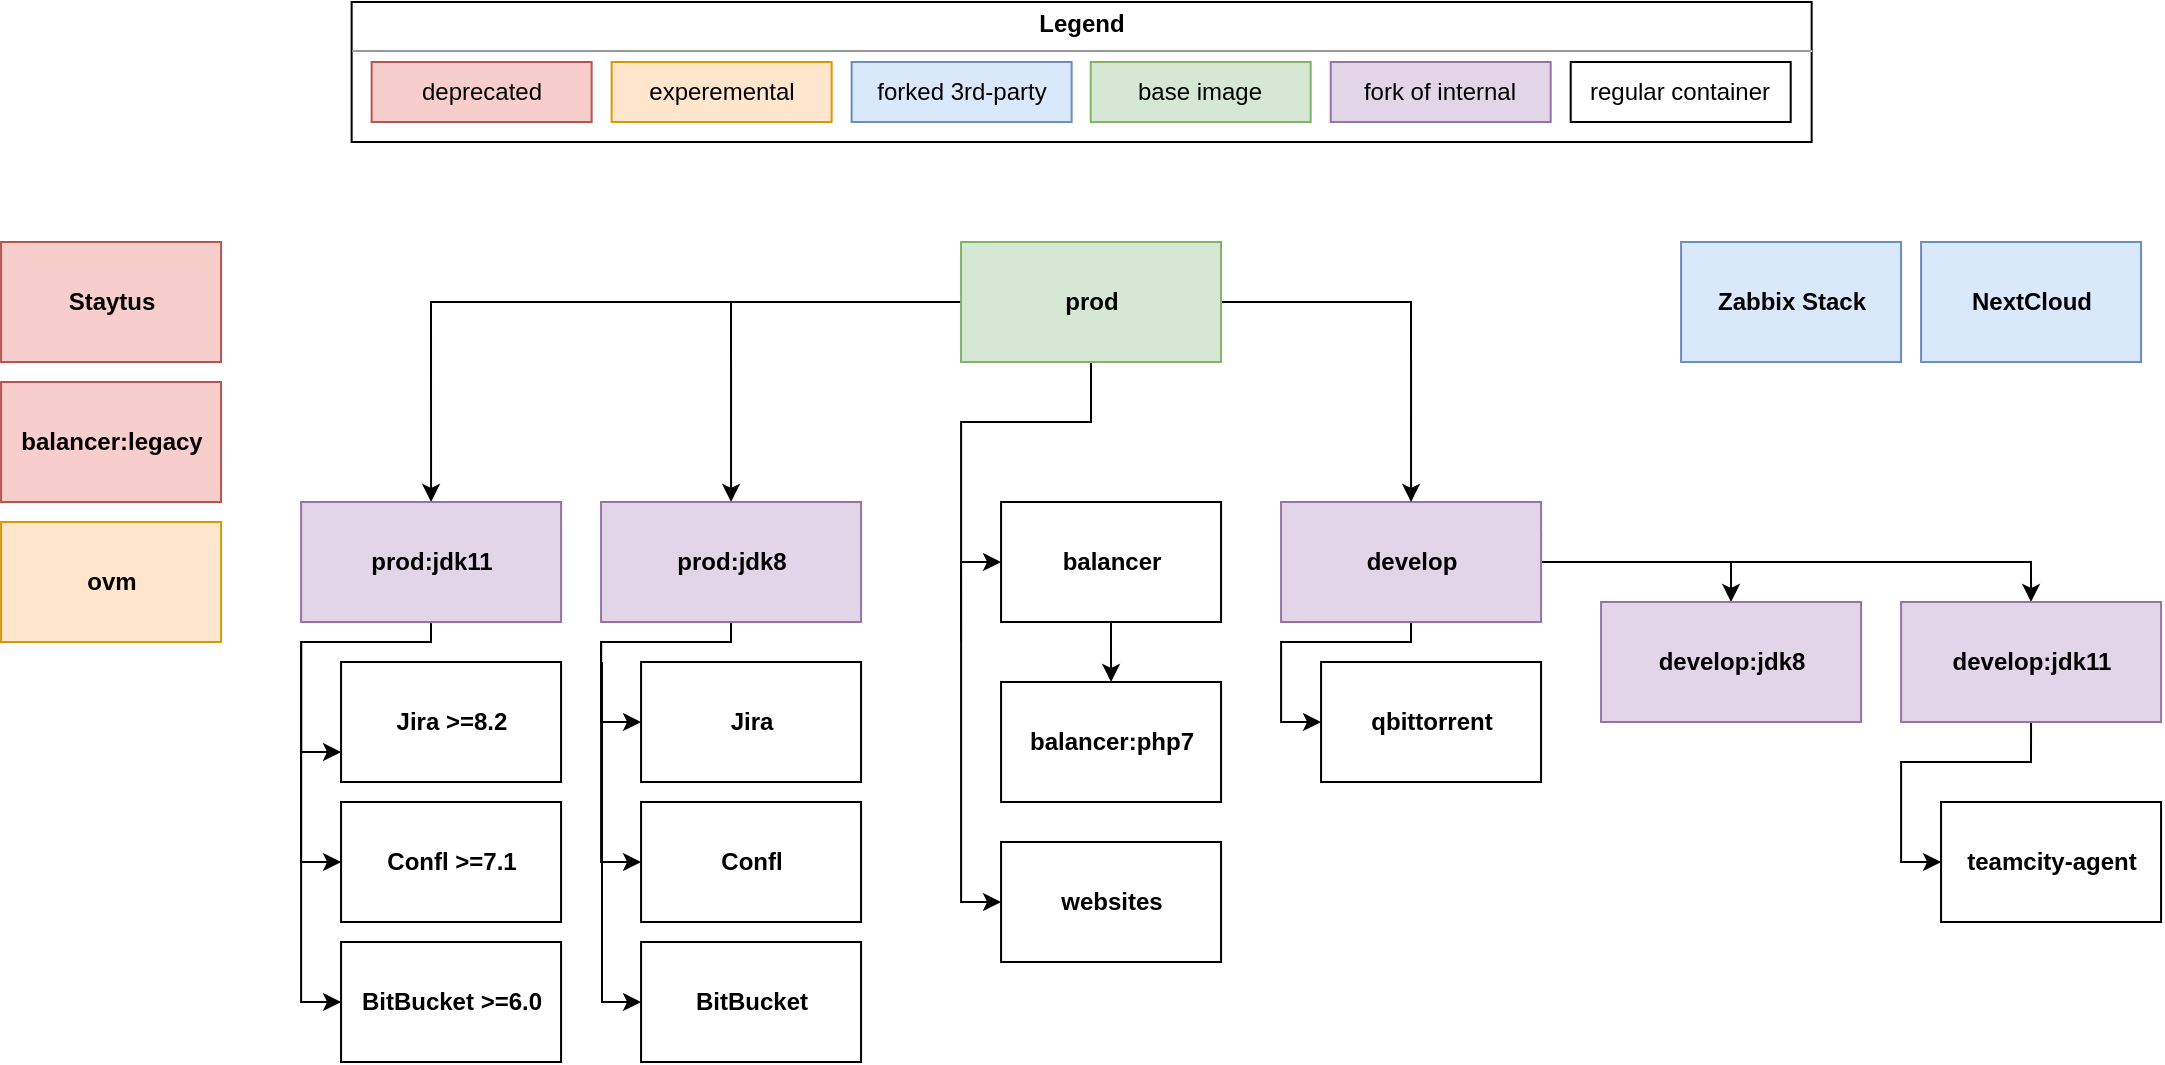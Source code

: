 <mxfile version="12.5.5" type="github">
  <diagram name="Page-1" id="9f46799a-70d6-7492-0946-bef42562c5a5">
    <mxGraphModel dx="1406" dy="784" grid="1" gridSize="10" guides="1" tooltips="1" connect="1" arrows="1" fold="1" page="1" pageScale="1" pageWidth="1100" pageHeight="850" background="#ffffff" math="0" shadow="0">
      <root>
        <mxCell id="0"/>
        <mxCell id="1" parent="0"/>
        <mxCell id="GupPUEsqrWVPhIxHysfE-15" style="edgeStyle=orthogonalEdgeStyle;rounded=0;orthogonalLoop=1;jettySize=auto;html=1;entryX=0.5;entryY=0;entryDx=0;entryDy=0;" parent="1" source="GupPUEsqrWVPhIxHysfE-3" target="GupPUEsqrWVPhIxHysfE-14" edge="1">
          <mxGeometry relative="1" as="geometry"/>
        </mxCell>
        <mxCell id="GupPUEsqrWVPhIxHysfE-16" style="edgeStyle=orthogonalEdgeStyle;rounded=0;orthogonalLoop=1;jettySize=auto;html=1;exitX=1;exitY=0.25;exitDx=0;exitDy=0;entryX=0.5;entryY=0;entryDx=0;entryDy=0;" parent="1" source="GupPUEsqrWVPhIxHysfE-3" target="GupPUEsqrWVPhIxHysfE-13" edge="1">
          <mxGeometry relative="1" as="geometry">
            <Array as="points">
              <mxPoint x="779.53" y="300"/>
              <mxPoint x="1024.53" y="300"/>
            </Array>
          </mxGeometry>
        </mxCell>
        <mxCell id="GupPUEsqrWVPhIxHysfE-38" style="edgeStyle=orthogonalEdgeStyle;rounded=0;orthogonalLoop=1;jettySize=auto;html=1;entryX=0;entryY=0.5;entryDx=0;entryDy=0;" parent="1" source="GupPUEsqrWVPhIxHysfE-3" target="GupPUEsqrWVPhIxHysfE-31" edge="1">
          <mxGeometry relative="1" as="geometry">
            <Array as="points">
              <mxPoint x="714.53" y="340"/>
              <mxPoint x="649.53" y="340"/>
              <mxPoint x="649.53" y="380"/>
            </Array>
          </mxGeometry>
        </mxCell>
        <mxCell id="GupPUEsqrWVPhIxHysfE-3" value="&lt;span style=&quot;font-weight: 700 ; white-space: nowrap&quot;&gt;develop&lt;/span&gt;" style="whiteSpace=wrap;html=1;align=center;verticalAlign=middle;container=1;recursiveResize=0;treeFolding=1;treeMoving=1;fillColor=#e1d5e7;strokeColor=#9673a6;" parent="1" vertex="1">
          <mxGeometry x="649.53" y="270" width="130" height="60" as="geometry"/>
        </mxCell>
        <mxCell id="GupPUEsqrWVPhIxHysfE-27" style="edgeStyle=orthogonalEdgeStyle;rounded=0;orthogonalLoop=1;jettySize=auto;html=1;entryX=0.5;entryY=0;entryDx=0;entryDy=0;" parent="1" source="GupPUEsqrWVPhIxHysfE-5" target="GupPUEsqrWVPhIxHysfE-3" edge="1">
          <mxGeometry relative="1" as="geometry"/>
        </mxCell>
        <mxCell id="GupPUEsqrWVPhIxHysfE-28" style="edgeStyle=orthogonalEdgeStyle;rounded=0;orthogonalLoop=1;jettySize=auto;html=1;entryX=0.5;entryY=0;entryDx=0;entryDy=0;" parent="1" source="GupPUEsqrWVPhIxHysfE-5" target="GupPUEsqrWVPhIxHysfE-7" edge="1">
          <mxGeometry relative="1" as="geometry"/>
        </mxCell>
        <mxCell id="GupPUEsqrWVPhIxHysfE-29" style="edgeStyle=orthogonalEdgeStyle;rounded=0;orthogonalLoop=1;jettySize=auto;html=1;entryX=0.5;entryY=0;entryDx=0;entryDy=0;" parent="1" source="GupPUEsqrWVPhIxHysfE-5" target="GupPUEsqrWVPhIxHysfE-22" edge="1">
          <mxGeometry relative="1" as="geometry"/>
        </mxCell>
        <mxCell id="GupPUEsqrWVPhIxHysfE-35" style="edgeStyle=orthogonalEdgeStyle;rounded=0;orthogonalLoop=1;jettySize=auto;html=1;entryX=0;entryY=0.5;entryDx=0;entryDy=0;" parent="1" source="GupPUEsqrWVPhIxHysfE-5" target="GupPUEsqrWVPhIxHysfE-30" edge="1">
          <mxGeometry relative="1" as="geometry">
            <Array as="points">
              <mxPoint x="554.53" y="230"/>
              <mxPoint x="489.53" y="230"/>
              <mxPoint x="489.53" y="470"/>
            </Array>
          </mxGeometry>
        </mxCell>
        <UserObject label="&lt;span style=&quot;font-weight: 700 ; white-space: nowrap&quot;&gt;prod&lt;/span&gt;" treeRoot="1" id="GupPUEsqrWVPhIxHysfE-5">
          <mxCell style="whiteSpace=wrap;html=1;align=center;treeFolding=1;treeMoving=1;container=1;recursiveResize=0;fillColor=#d5e8d4;strokeColor=#82b366;" parent="1" vertex="1">
            <mxGeometry x="489.53" y="140" width="130" height="60" as="geometry"/>
          </mxCell>
        </UserObject>
        <mxCell id="GupPUEsqrWVPhIxHysfE-49" style="edgeStyle=orthogonalEdgeStyle;rounded=0;orthogonalLoop=1;jettySize=auto;html=1;entryX=0;entryY=0.5;entryDx=0;entryDy=0;" parent="1" source="GupPUEsqrWVPhIxHysfE-7" target="GupPUEsqrWVPhIxHysfE-39" edge="1">
          <mxGeometry relative="1" as="geometry">
            <Array as="points">
              <mxPoint x="374.53" y="340"/>
              <mxPoint x="309.53" y="340"/>
              <mxPoint x="309.53" y="380"/>
            </Array>
          </mxGeometry>
        </mxCell>
        <mxCell id="GupPUEsqrWVPhIxHysfE-50" style="edgeStyle=orthogonalEdgeStyle;rounded=0;orthogonalLoop=1;jettySize=auto;html=1;entryX=0;entryY=0.5;entryDx=0;entryDy=0;" parent="1" source="GupPUEsqrWVPhIxHysfE-7" target="GupPUEsqrWVPhIxHysfE-43" edge="1">
          <mxGeometry relative="1" as="geometry">
            <Array as="points">
              <mxPoint x="374.53" y="340"/>
              <mxPoint x="309.53" y="340"/>
              <mxPoint x="309.53" y="450"/>
            </Array>
          </mxGeometry>
        </mxCell>
        <mxCell id="BSTWsPW5K0Pz7Seea1G_-2" style="edgeStyle=orthogonalEdgeStyle;rounded=0;orthogonalLoop=1;jettySize=auto;html=1;entryX=0;entryY=0.5;entryDx=0;entryDy=0;" edge="1" parent="1" target="BSTWsPW5K0Pz7Seea1G_-1">
          <mxGeometry relative="1" as="geometry">
            <mxPoint x="310" y="350" as="sourcePoint"/>
            <Array as="points">
              <mxPoint x="310" y="520"/>
            </Array>
          </mxGeometry>
        </mxCell>
        <mxCell id="GupPUEsqrWVPhIxHysfE-7" value="&lt;span style=&quot;font-weight: 700 ; white-space: nowrap&quot;&gt;prod&lt;/span&gt;&lt;span style=&quot;font-weight: 700 ; white-space: nowrap&quot;&gt;:jdk8&lt;/span&gt;" style="whiteSpace=wrap;html=1;align=center;verticalAlign=middle;container=1;recursiveResize=0;treeFolding=1;treeMoving=1;fillColor=#e1d5e7;strokeColor=#9673a6;" parent="1" vertex="1">
          <mxGeometry x="309.53" y="270" width="130" height="60" as="geometry"/>
        </mxCell>
        <mxCell id="GupPUEsqrWVPhIxHysfE-11" value="&lt;span style=&quot;white-space: nowrap&quot;&gt;&lt;b&gt;teamcity-agent&lt;/b&gt;&lt;/span&gt;" style="whiteSpace=wrap;html=1;align=center;verticalAlign=middle;container=1;recursiveResize=0;treeFolding=1;treeMoving=1;" parent="1" vertex="1">
          <mxGeometry x="979.53" y="420" width="110" height="60" as="geometry"/>
        </mxCell>
        <mxCell id="GupPUEsqrWVPhIxHysfE-17" style="edgeStyle=orthogonalEdgeStyle;rounded=0;orthogonalLoop=1;jettySize=auto;html=1;exitX=0.5;exitY=1;exitDx=0;exitDy=0;entryX=0;entryY=0.5;entryDx=0;entryDy=0;" parent="1" source="GupPUEsqrWVPhIxHysfE-13" target="GupPUEsqrWVPhIxHysfE-11" edge="1">
          <mxGeometry relative="1" as="geometry">
            <Array as="points">
              <mxPoint x="1024.53" y="400"/>
              <mxPoint x="959.53" y="400"/>
              <mxPoint x="959.53" y="450"/>
            </Array>
          </mxGeometry>
        </mxCell>
        <mxCell id="GupPUEsqrWVPhIxHysfE-13" value="&lt;span style=&quot;font-weight: 700 ; white-space: nowrap&quot;&gt;develop&lt;/span&gt;&lt;span style=&quot;font-weight: 700 ; white-space: nowrap&quot;&gt;:jdk11&lt;/span&gt;" style="whiteSpace=wrap;html=1;align=center;verticalAlign=middle;container=1;recursiveResize=0;treeFolding=1;treeMoving=1;fillColor=#e1d5e7;strokeColor=#9673a6;" parent="1" vertex="1">
          <mxGeometry x="959.53" y="320" width="130" height="60" as="geometry"/>
        </mxCell>
        <mxCell id="GupPUEsqrWVPhIxHysfE-14" value="&lt;span style=&quot;font-weight: 700 ; white-space: nowrap&quot;&gt;develop:jdk8&lt;/span&gt;" style="whiteSpace=wrap;html=1;align=center;verticalAlign=middle;container=1;recursiveResize=0;treeFolding=1;treeMoving=1;fillColor=#e1d5e7;strokeColor=#9673a6;" parent="1" vertex="1">
          <mxGeometry x="809.53" y="320" width="130" height="60" as="geometry"/>
        </mxCell>
        <mxCell id="GupPUEsqrWVPhIxHysfE-40" value="" style="edgeStyle=orthogonalEdgeStyle;rounded=0;orthogonalLoop=1;jettySize=auto;html=1;entryX=0;entryY=0.5;entryDx=0;entryDy=0;" parent="1" target="GupPUEsqrWVPhIxHysfE-20" edge="1">
          <mxGeometry relative="1" as="geometry">
            <mxPoint x="489.53" y="340" as="sourcePoint"/>
            <Array as="points">
              <mxPoint x="489.53" y="300"/>
            </Array>
          </mxGeometry>
        </mxCell>
        <mxCell id="661J1RdMhrbpdGnhcWUA-3" style="edgeStyle=orthogonalEdgeStyle;rounded=0;orthogonalLoop=1;jettySize=auto;html=1;entryX=0.5;entryY=0;entryDx=0;entryDy=0;" parent="1" source="GupPUEsqrWVPhIxHysfE-20" target="661J1RdMhrbpdGnhcWUA-2" edge="1">
          <mxGeometry relative="1" as="geometry"/>
        </mxCell>
        <mxCell id="GupPUEsqrWVPhIxHysfE-20" value="&lt;span style=&quot;font-weight: 700 ; white-space: nowrap&quot;&gt;balancer&lt;/span&gt;" style="whiteSpace=wrap;html=1;align=center;verticalAlign=middle;container=1;recursiveResize=0;treeFolding=1;treeMoving=1;" parent="1" vertex="1">
          <mxGeometry x="509.53" y="270" width="110" height="60" as="geometry"/>
        </mxCell>
        <mxCell id="GupPUEsqrWVPhIxHysfE-46" style="edgeStyle=orthogonalEdgeStyle;rounded=0;orthogonalLoop=1;jettySize=auto;html=1;entryX=0;entryY=0.75;entryDx=0;entryDy=0;" parent="1" source="GupPUEsqrWVPhIxHysfE-22" target="GupPUEsqrWVPhIxHysfE-41" edge="1">
          <mxGeometry relative="1" as="geometry">
            <Array as="points">
              <mxPoint x="224.53" y="340"/>
              <mxPoint x="159.53" y="340"/>
              <mxPoint x="159.53" y="395"/>
            </Array>
          </mxGeometry>
        </mxCell>
        <mxCell id="GupPUEsqrWVPhIxHysfE-47" style="edgeStyle=orthogonalEdgeStyle;rounded=0;orthogonalLoop=1;jettySize=auto;html=1;entryX=0;entryY=0.5;entryDx=0;entryDy=0;" parent="1" source="GupPUEsqrWVPhIxHysfE-22" target="GupPUEsqrWVPhIxHysfE-42" edge="1">
          <mxGeometry relative="1" as="geometry">
            <Array as="points">
              <mxPoint x="224.53" y="340"/>
              <mxPoint x="159.53" y="340"/>
              <mxPoint x="159.53" y="450"/>
            </Array>
          </mxGeometry>
        </mxCell>
        <mxCell id="GupPUEsqrWVPhIxHysfE-48" style="edgeStyle=orthogonalEdgeStyle;rounded=0;orthogonalLoop=1;jettySize=auto;html=1;entryX=0;entryY=0.5;entryDx=0;entryDy=0;" parent="1" source="GupPUEsqrWVPhIxHysfE-22" target="GupPUEsqrWVPhIxHysfE-44" edge="1">
          <mxGeometry relative="1" as="geometry">
            <Array as="points">
              <mxPoint x="224.53" y="340"/>
              <mxPoint x="159.53" y="340"/>
              <mxPoint x="159.53" y="520"/>
            </Array>
          </mxGeometry>
        </mxCell>
        <mxCell id="GupPUEsqrWVPhIxHysfE-22" value="&lt;span style=&quot;font-weight: 700 ; white-space: nowrap&quot;&gt;prod&lt;/span&gt;&lt;span style=&quot;font-weight: 700 ; white-space: nowrap&quot;&gt;:jdk&lt;/span&gt;&lt;span style=&quot;font-weight: 700 ; white-space: nowrap&quot;&gt;11&lt;/span&gt;" style="whiteSpace=wrap;html=1;align=center;verticalAlign=middle;container=1;recursiveResize=0;treeFolding=1;treeMoving=1;fillColor=#e1d5e7;strokeColor=#9673a6;" parent="1" vertex="1">
          <mxGeometry x="159.53" y="270" width="130" height="60" as="geometry"/>
        </mxCell>
        <mxCell id="GupPUEsqrWVPhIxHysfE-30" value="&lt;span style=&quot;font-weight: 700 ; white-space: nowrap&quot;&gt;websites&lt;/span&gt;" style="whiteSpace=wrap;html=1;align=center;verticalAlign=middle;container=1;recursiveResize=0;treeFolding=1;treeMoving=1;" parent="1" vertex="1">
          <mxGeometry x="509.53" y="440" width="110" height="60" as="geometry"/>
        </mxCell>
        <mxCell id="GupPUEsqrWVPhIxHysfE-31" value="&lt;span style=&quot;white-space: nowrap&quot;&gt;&lt;b&gt;qbittorrent&lt;/b&gt;&lt;/span&gt;" style="whiteSpace=wrap;html=1;align=center;verticalAlign=middle;container=1;recursiveResize=0;treeFolding=1;treeMoving=1;" parent="1" vertex="1">
          <mxGeometry x="669.53" y="350" width="110" height="60" as="geometry"/>
        </mxCell>
        <mxCell id="GupPUEsqrWVPhIxHysfE-39" value="&lt;span style=&quot;font-weight: 700 ; white-space: nowrap&quot;&gt;Jira&lt;/span&gt;" style="whiteSpace=wrap;html=1;align=center;verticalAlign=middle;container=1;recursiveResize=0;treeFolding=1;treeMoving=1;" parent="1" vertex="1">
          <mxGeometry x="329.53" y="350" width="110" height="60" as="geometry"/>
        </mxCell>
        <mxCell id="GupPUEsqrWVPhIxHysfE-41" value="&lt;span style=&quot;font-weight: 700 ; white-space: nowrap&quot;&gt;Jira &amp;gt;=8.2&lt;/span&gt;" style="whiteSpace=wrap;html=1;align=center;verticalAlign=middle;container=1;recursiveResize=0;treeFolding=1;treeMoving=1;" parent="1" vertex="1">
          <mxGeometry x="179.53" y="350" width="110" height="60" as="geometry"/>
        </mxCell>
        <mxCell id="GupPUEsqrWVPhIxHysfE-42" value="&lt;span style=&quot;font-weight: 700 ; white-space: nowrap&quot;&gt;Confl &amp;gt;=7.1&lt;/span&gt;" style="whiteSpace=wrap;html=1;align=center;verticalAlign=middle;container=1;recursiveResize=0;treeFolding=1;treeMoving=1;" parent="1" vertex="1">
          <mxGeometry x="179.53" y="420" width="110" height="60" as="geometry"/>
        </mxCell>
        <mxCell id="GupPUEsqrWVPhIxHysfE-43" value="&lt;span style=&quot;font-weight: 700 ; white-space: nowrap&quot;&gt;Confl&lt;/span&gt;" style="whiteSpace=wrap;html=1;align=center;verticalAlign=middle;container=1;recursiveResize=0;treeFolding=1;treeMoving=1;" parent="1" vertex="1">
          <mxGeometry x="329.53" y="420" width="110" height="60" as="geometry"/>
        </mxCell>
        <mxCell id="GupPUEsqrWVPhIxHysfE-44" value="&lt;b&gt;BitBucket &amp;gt;=6.0&lt;/b&gt;" style="whiteSpace=wrap;html=1;align=center;verticalAlign=middle;container=1;recursiveResize=0;treeFolding=1;treeMoving=1;" parent="1" vertex="1">
          <mxGeometry x="179.53" y="490" width="110" height="60" as="geometry"/>
        </mxCell>
        <mxCell id="GupPUEsqrWVPhIxHysfE-45" value="&lt;span style=&quot;font-weight: 700 ; white-space: nowrap&quot;&gt;Zabbix Stack&lt;/span&gt;" style="whiteSpace=wrap;html=1;align=center;verticalAlign=middle;container=1;recursiveResize=0;treeFolding=1;treeMoving=1;fillColor=#dae8fc;strokeColor=#6c8ebf;" parent="1" vertex="1">
          <mxGeometry x="849.53" y="140" width="110" height="60" as="geometry"/>
        </mxCell>
        <mxCell id="661J1RdMhrbpdGnhcWUA-1" value="&lt;span style=&quot;font-weight: 700 ; white-space: nowrap&quot;&gt;NextCloud&lt;/span&gt;" style="whiteSpace=wrap;html=1;align=center;verticalAlign=middle;container=1;recursiveResize=0;treeFolding=1;treeMoving=1;fillColor=#dae8fc;strokeColor=#6c8ebf;" parent="1" vertex="1">
          <mxGeometry x="969.53" y="140" width="110" height="60" as="geometry"/>
        </mxCell>
        <mxCell id="661J1RdMhrbpdGnhcWUA-2" value="&lt;span style=&quot;font-weight: 700 ; white-space: nowrap&quot;&gt;balancer:php7&lt;/span&gt;" style="whiteSpace=wrap;html=1;align=center;verticalAlign=middle;container=1;recursiveResize=0;treeFolding=1;treeMoving=1;" parent="1" vertex="1">
          <mxGeometry x="509.53" y="360" width="110" height="60" as="geometry"/>
        </mxCell>
        <mxCell id="661J1RdMhrbpdGnhcWUA-4" value="&lt;b&gt;Staytus&lt;/b&gt;" style="whiteSpace=wrap;html=1;align=center;verticalAlign=middle;container=1;recursiveResize=0;treeFolding=1;treeMoving=1;fillColor=#f8cecc;strokeColor=#b85450;" parent="1" vertex="1">
          <mxGeometry x="9.53" y="140" width="110" height="60" as="geometry"/>
        </mxCell>
        <mxCell id="661J1RdMhrbpdGnhcWUA-5" value="&lt;b&gt;balancer:legacy&lt;/b&gt;" style="whiteSpace=wrap;html=1;align=center;verticalAlign=middle;container=1;recursiveResize=0;treeFolding=1;treeMoving=1;fillColor=#f8cecc;strokeColor=#b85450;" parent="1" vertex="1">
          <mxGeometry x="9.53" y="210" width="110" height="60" as="geometry"/>
        </mxCell>
        <mxCell id="661J1RdMhrbpdGnhcWUA-6" value="&lt;b&gt;ovm&lt;/b&gt;" style="whiteSpace=wrap;html=1;align=center;verticalAlign=middle;container=1;recursiveResize=0;treeFolding=1;treeMoving=1;fillColor=#ffe6cc;strokeColor=#d79b00;" parent="1" vertex="1">
          <mxGeometry x="9.53" y="280" width="110" height="60" as="geometry"/>
        </mxCell>
        <mxCell id="661J1RdMhrbpdGnhcWUA-16" value="" style="group" parent="1" vertex="1" connectable="0">
          <mxGeometry x="184.82" y="20" width="730" height="70" as="geometry"/>
        </mxCell>
        <mxCell id="661J1RdMhrbpdGnhcWUA-7" value="&lt;p style=&quot;margin: 0px ; margin-top: 4px ; text-align: center&quot;&gt;&lt;b&gt;Legend&lt;/b&gt;&lt;/p&gt;&lt;hr size=&quot;1&quot;&gt;&lt;div style=&quot;height: 2px&quot;&gt;&lt;/div&gt;" style="verticalAlign=top;align=left;overflow=fill;fontSize=12;fontFamily=Helvetica;html=1;" parent="661J1RdMhrbpdGnhcWUA-16" vertex="1">
          <mxGeometry width="730" height="70" as="geometry"/>
        </mxCell>
        <mxCell id="661J1RdMhrbpdGnhcWUA-8" value="deprecated" style="rounded=0;whiteSpace=wrap;html=1;fillColor=#f8cecc;strokeColor=#b85450;" parent="661J1RdMhrbpdGnhcWUA-16" vertex="1">
          <mxGeometry x="10" y="30" width="110" height="30" as="geometry"/>
        </mxCell>
        <mxCell id="661J1RdMhrbpdGnhcWUA-9" value="experemental" style="rounded=0;whiteSpace=wrap;html=1;fillColor=#ffe6cc;strokeColor=#d79b00;" parent="661J1RdMhrbpdGnhcWUA-16" vertex="1">
          <mxGeometry x="130" y="30" width="110" height="30" as="geometry"/>
        </mxCell>
        <mxCell id="661J1RdMhrbpdGnhcWUA-10" value="forked 3rd-party" style="rounded=0;whiteSpace=wrap;html=1;fillColor=#dae8fc;strokeColor=#6c8ebf;" parent="661J1RdMhrbpdGnhcWUA-16" vertex="1">
          <mxGeometry x="250" y="30" width="110" height="30" as="geometry"/>
        </mxCell>
        <mxCell id="661J1RdMhrbpdGnhcWUA-11" value="fork of internal" style="rounded=0;whiteSpace=wrap;html=1;fillColor=#e1d5e7;strokeColor=#9673a6;" parent="661J1RdMhrbpdGnhcWUA-16" vertex="1">
          <mxGeometry x="489.53" y="30" width="110" height="30" as="geometry"/>
        </mxCell>
        <mxCell id="661J1RdMhrbpdGnhcWUA-12" value="base image" style="rounded=0;whiteSpace=wrap;html=1;fillColor=#d5e8d4;strokeColor=#82b366;" parent="661J1RdMhrbpdGnhcWUA-16" vertex="1">
          <mxGeometry x="369.53" y="30" width="110" height="30" as="geometry"/>
        </mxCell>
        <mxCell id="661J1RdMhrbpdGnhcWUA-13" value="regular container" style="rounded=0;whiteSpace=wrap;html=1;" parent="661J1RdMhrbpdGnhcWUA-16" vertex="1">
          <mxGeometry x="609.53" y="30" width="110" height="30" as="geometry"/>
        </mxCell>
        <mxCell id="BSTWsPW5K0Pz7Seea1G_-1" value="&lt;b&gt;BitBucket&lt;/b&gt;" style="whiteSpace=wrap;html=1;align=center;verticalAlign=middle;container=1;recursiveResize=0;treeFolding=1;treeMoving=1;" vertex="1" parent="1">
          <mxGeometry x="329.53" y="490" width="110" height="60" as="geometry"/>
        </mxCell>
      </root>
    </mxGraphModel>
  </diagram>
</mxfile>
